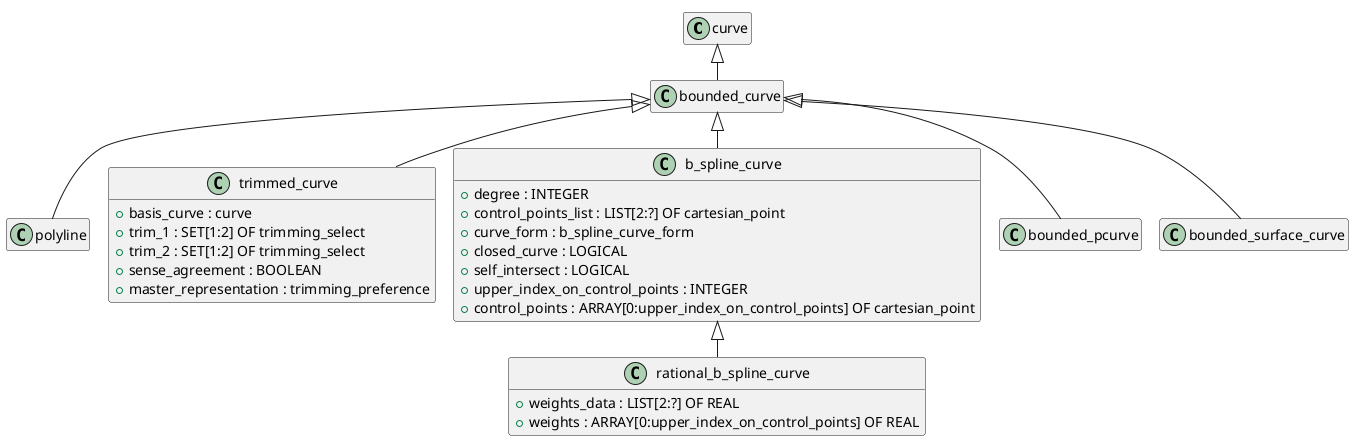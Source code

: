 @startuml
skinparam groupInheritance 2
!pragma layout smetana
hide empty members

class curve {
}

class bounded_curve {
}

class polyline {
}

class trimmed_curve {
  +basis_curve : curve
  +trim_1 : SET[1:2] OF trimming_select
  +trim_2 : SET[1:2] OF trimming_select
  +sense_agreement : BOOLEAN
  +master_representation : trimming_preference
}

class b_spline_curve {
  +degree : INTEGER
  +control_points_list : LIST[2:?] OF cartesian_point
  +curve_form : b_spline_curve_form
  +closed_curve : LOGICAL
  +self_intersect : LOGICAL
  +upper_index_on_control_points : INTEGER
  +control_points : ARRAY[0:upper_index_on_control_points] OF cartesian_point
}

class rational_b_spline_curve {
  +weights_data : LIST[2:?] OF REAL
  +weights : ARRAY[0:upper_index_on_control_points] OF REAL
}

class bounded_pcurve {
}

class bounded_surface_curve {
}

' Наследование
curve <|-- bounded_curve

bounded_curve <|-- polyline
bounded_curve <|-- trimmed_curve
bounded_curve <|-- b_spline_curve
bounded_curve <|-- bounded_pcurve
bounded_curve <|-- bounded_surface_curve

b_spline_curve <|-- rational_b_spline_curve

@enduml